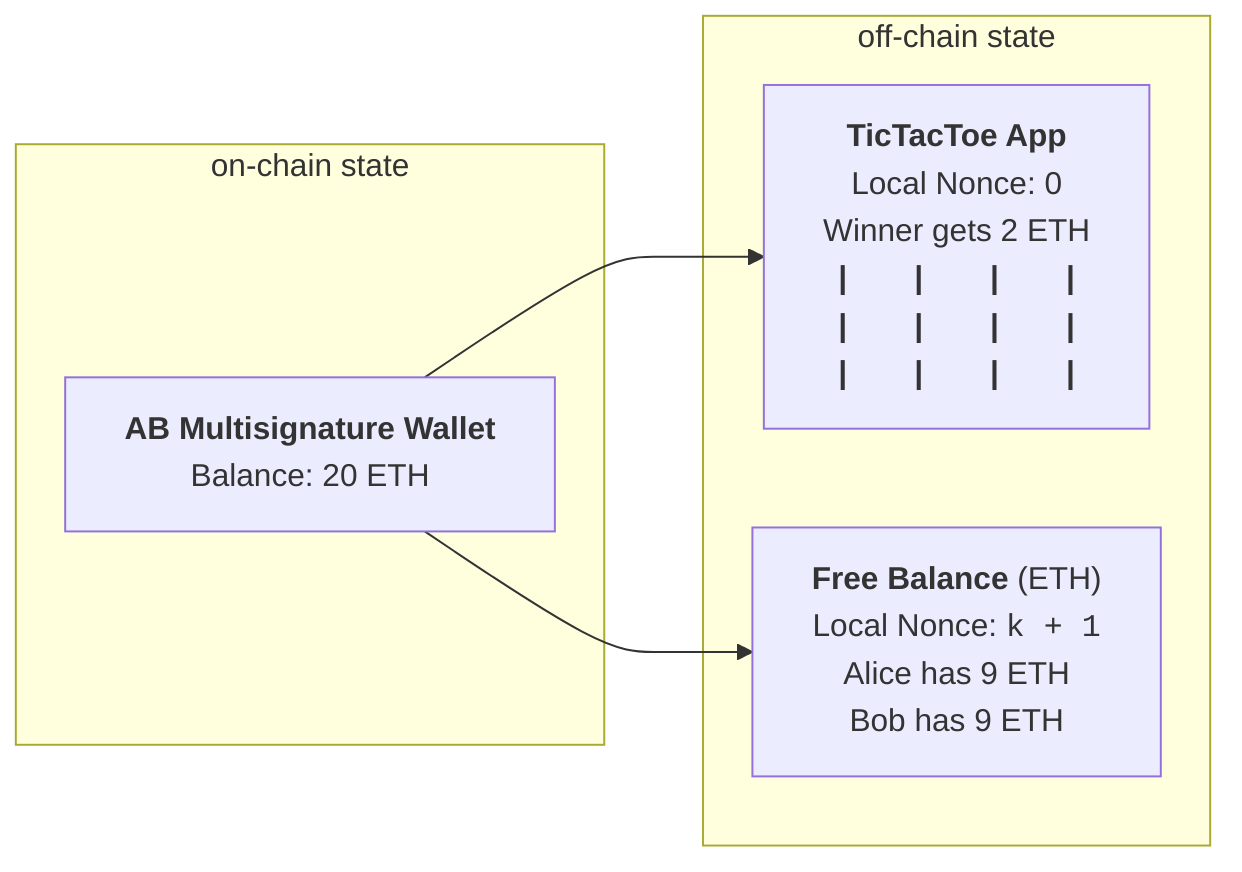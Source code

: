 graph LR
    ms-->ttt
    ms-->fb
    subgraph off-chain state
    fb["<b>Free Balance</b> (ETH) <br> Local Nonce: <tt>k + 1</tt> <br> Alice has 9 ETH <br> Bob has 9 ETH"]
    ttt["<b>TicTacToe App</b> <br> Local Nonce: 0 <br> Winner gets 2 ETH <br><center><b><tt>| &nbsp; | &nbsp; | &nbsp; |<br>| &nbsp; | &nbsp; | &nbsp; |<br>| &nbsp; | &nbsp; | &nbsp; |</tt></b></center>"]
    end
    subgraph on-chain state
    ms["<b>AB Multisignature Wallet</b> <br> Balance: 20 ETH"]
    end